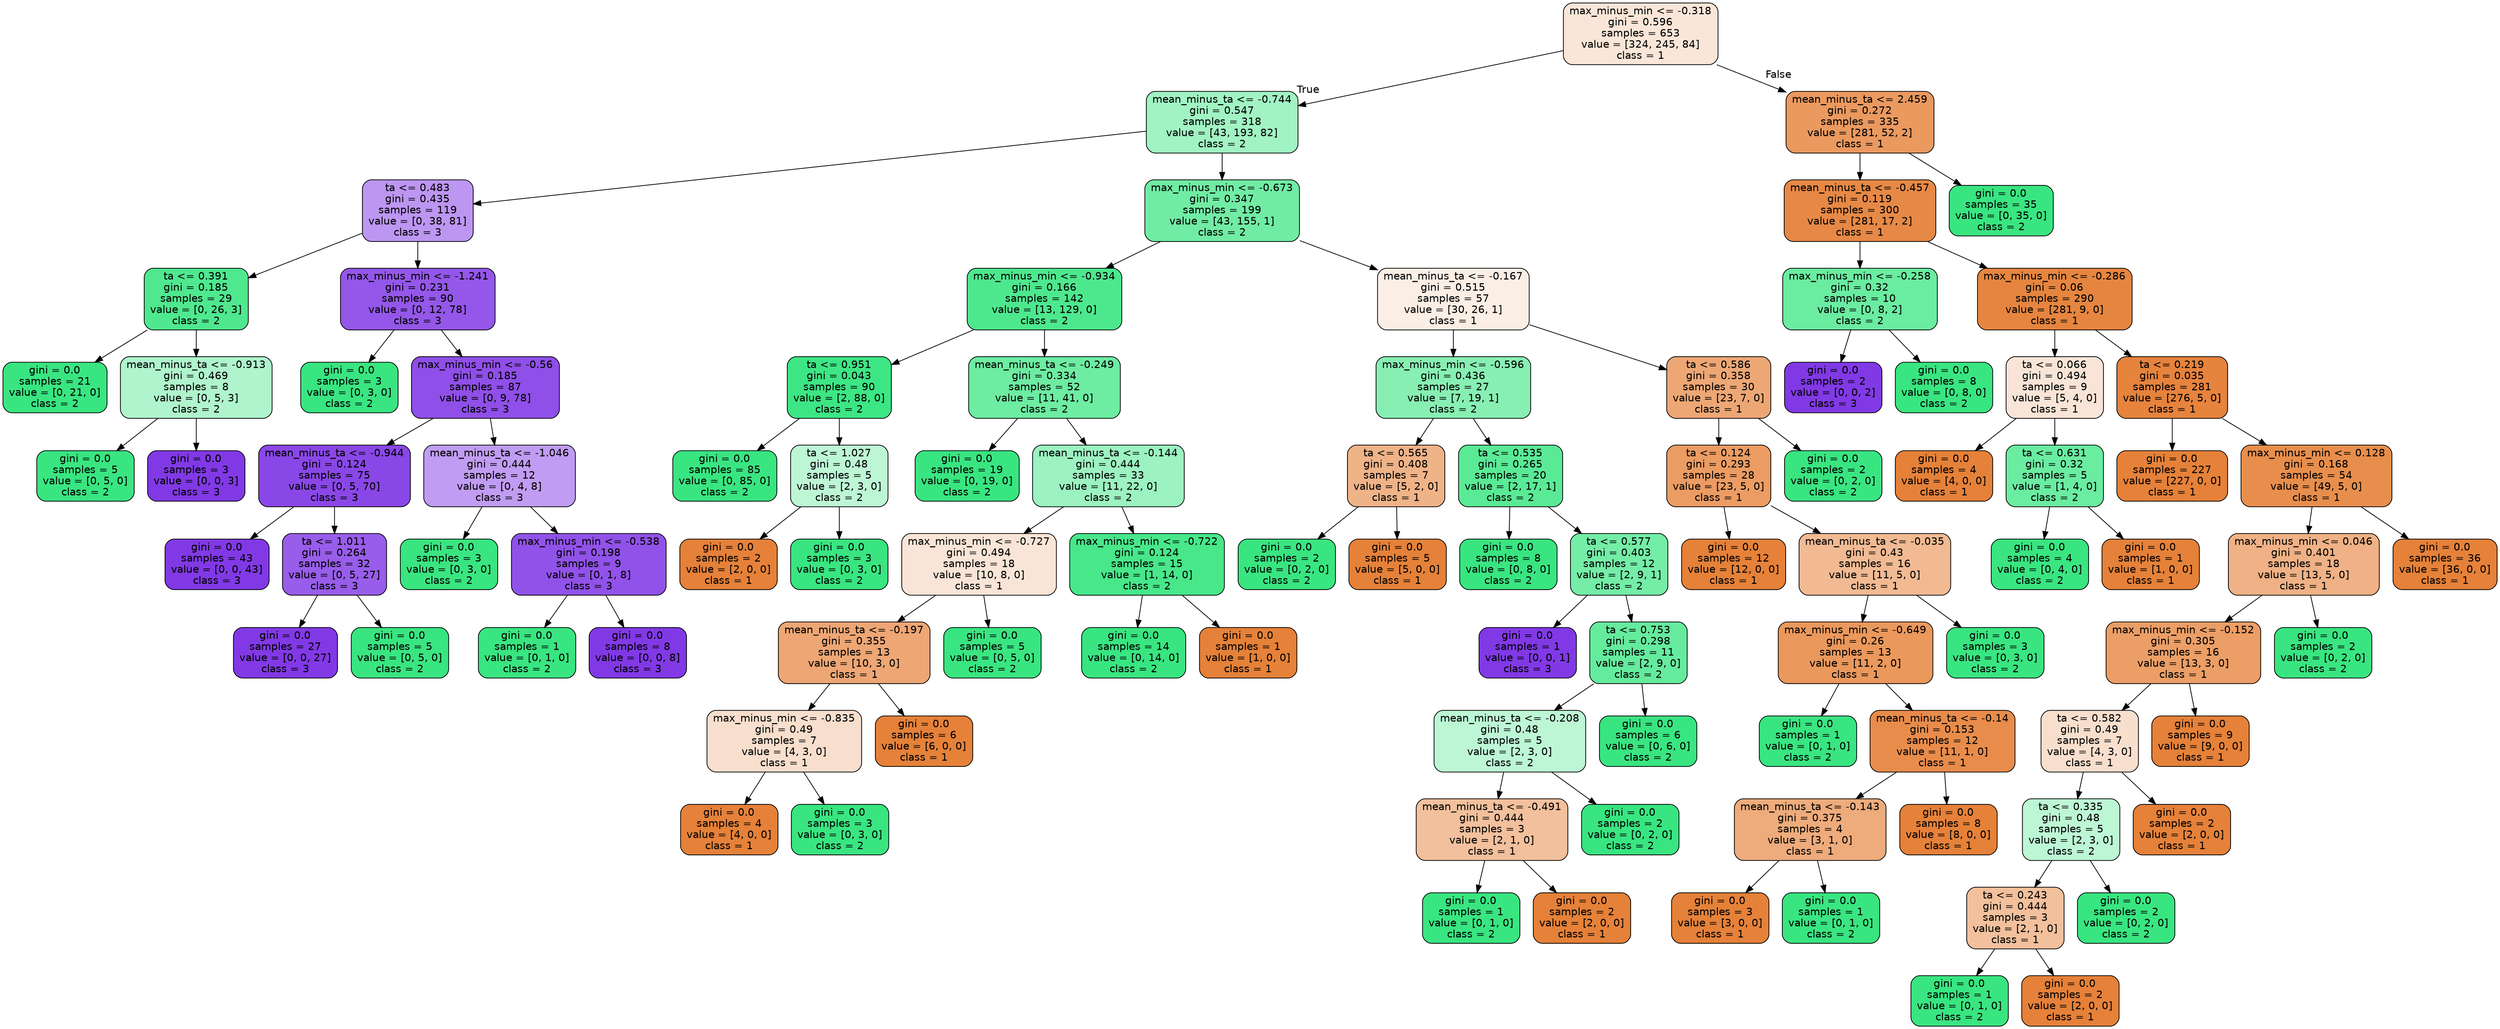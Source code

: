 digraph Tree {
node [shape=box, style="filled, rounded", color="black", fontname=helvetica] ;
edge [fontname=helvetica] ;
0 [label="max_minus_min <= -0.318\ngini = 0.596\nsamples = 653\nvalue = [324, 245, 84]\nclass = 1", fillcolor="#e5813931"] ;
1 [label="mean_minus_ta <= -0.744\ngini = 0.547\nsamples = 318\nvalue = [43, 193, 82]\nclass = 2", fillcolor="#39e58178"] ;
0 -> 1 [labeldistance=2.5, labelangle=45, headlabel="True"] ;
2 [label="ta <= 0.483\ngini = 0.435\nsamples = 119\nvalue = [0, 38, 81]\nclass = 3", fillcolor="#8139e587"] ;
1 -> 2 ;
3 [label="ta <= 0.391\ngini = 0.185\nsamples = 29\nvalue = [0, 26, 3]\nclass = 2", fillcolor="#39e581e2"] ;
2 -> 3 ;
4 [label="gini = 0.0\nsamples = 21\nvalue = [0, 21, 0]\nclass = 2", fillcolor="#39e581ff"] ;
3 -> 4 ;
5 [label="mean_minus_ta <= -0.913\ngini = 0.469\nsamples = 8\nvalue = [0, 5, 3]\nclass = 2", fillcolor="#39e58166"] ;
3 -> 5 ;
6 [label="gini = 0.0\nsamples = 5\nvalue = [0, 5, 0]\nclass = 2", fillcolor="#39e581ff"] ;
5 -> 6 ;
7 [label="gini = 0.0\nsamples = 3\nvalue = [0, 0, 3]\nclass = 3", fillcolor="#8139e5ff"] ;
5 -> 7 ;
8 [label="max_minus_min <= -1.241\ngini = 0.231\nsamples = 90\nvalue = [0, 12, 78]\nclass = 3", fillcolor="#8139e5d8"] ;
2 -> 8 ;
9 [label="gini = 0.0\nsamples = 3\nvalue = [0, 3, 0]\nclass = 2", fillcolor="#39e581ff"] ;
8 -> 9 ;
10 [label="max_minus_min <= -0.56\ngini = 0.185\nsamples = 87\nvalue = [0, 9, 78]\nclass = 3", fillcolor="#8139e5e2"] ;
8 -> 10 ;
11 [label="mean_minus_ta <= -0.944\ngini = 0.124\nsamples = 75\nvalue = [0, 5, 70]\nclass = 3", fillcolor="#8139e5ed"] ;
10 -> 11 ;
12 [label="gini = 0.0\nsamples = 43\nvalue = [0, 0, 43]\nclass = 3", fillcolor="#8139e5ff"] ;
11 -> 12 ;
13 [label="ta <= 1.011\ngini = 0.264\nsamples = 32\nvalue = [0, 5, 27]\nclass = 3", fillcolor="#8139e5d0"] ;
11 -> 13 ;
14 [label="gini = 0.0\nsamples = 27\nvalue = [0, 0, 27]\nclass = 3", fillcolor="#8139e5ff"] ;
13 -> 14 ;
15 [label="gini = 0.0\nsamples = 5\nvalue = [0, 5, 0]\nclass = 2", fillcolor="#39e581ff"] ;
13 -> 15 ;
16 [label="mean_minus_ta <= -1.046\ngini = 0.444\nsamples = 12\nvalue = [0, 4, 8]\nclass = 3", fillcolor="#8139e57f"] ;
10 -> 16 ;
17 [label="gini = 0.0\nsamples = 3\nvalue = [0, 3, 0]\nclass = 2", fillcolor="#39e581ff"] ;
16 -> 17 ;
18 [label="max_minus_min <= -0.538\ngini = 0.198\nsamples = 9\nvalue = [0, 1, 8]\nclass = 3", fillcolor="#8139e5df"] ;
16 -> 18 ;
19 [label="gini = 0.0\nsamples = 1\nvalue = [0, 1, 0]\nclass = 2", fillcolor="#39e581ff"] ;
18 -> 19 ;
20 [label="gini = 0.0\nsamples = 8\nvalue = [0, 0, 8]\nclass = 3", fillcolor="#8139e5ff"] ;
18 -> 20 ;
21 [label="max_minus_min <= -0.673\ngini = 0.347\nsamples = 199\nvalue = [43, 155, 1]\nclass = 2", fillcolor="#39e581b7"] ;
1 -> 21 ;
22 [label="max_minus_min <= -0.934\ngini = 0.166\nsamples = 142\nvalue = [13, 129, 0]\nclass = 2", fillcolor="#39e581e5"] ;
21 -> 22 ;
23 [label="ta <= 0.951\ngini = 0.043\nsamples = 90\nvalue = [2, 88, 0]\nclass = 2", fillcolor="#39e581f9"] ;
22 -> 23 ;
24 [label="gini = 0.0\nsamples = 85\nvalue = [0, 85, 0]\nclass = 2", fillcolor="#39e581ff"] ;
23 -> 24 ;
25 [label="ta <= 1.027\ngini = 0.48\nsamples = 5\nvalue = [2, 3, 0]\nclass = 2", fillcolor="#39e58155"] ;
23 -> 25 ;
26 [label="gini = 0.0\nsamples = 2\nvalue = [2, 0, 0]\nclass = 1", fillcolor="#e58139ff"] ;
25 -> 26 ;
27 [label="gini = 0.0\nsamples = 3\nvalue = [0, 3, 0]\nclass = 2", fillcolor="#39e581ff"] ;
25 -> 27 ;
28 [label="mean_minus_ta <= -0.249\ngini = 0.334\nsamples = 52\nvalue = [11, 41, 0]\nclass = 2", fillcolor="#39e581bb"] ;
22 -> 28 ;
29 [label="gini = 0.0\nsamples = 19\nvalue = [0, 19, 0]\nclass = 2", fillcolor="#39e581ff"] ;
28 -> 29 ;
30 [label="mean_minus_ta <= -0.144\ngini = 0.444\nsamples = 33\nvalue = [11, 22, 0]\nclass = 2", fillcolor="#39e5817f"] ;
28 -> 30 ;
31 [label="max_minus_min <= -0.727\ngini = 0.494\nsamples = 18\nvalue = [10, 8, 0]\nclass = 1", fillcolor="#e5813933"] ;
30 -> 31 ;
32 [label="mean_minus_ta <= -0.197\ngini = 0.355\nsamples = 13\nvalue = [10, 3, 0]\nclass = 1", fillcolor="#e58139b3"] ;
31 -> 32 ;
33 [label="max_minus_min <= -0.835\ngini = 0.49\nsamples = 7\nvalue = [4, 3, 0]\nclass = 1", fillcolor="#e5813940"] ;
32 -> 33 ;
34 [label="gini = 0.0\nsamples = 4\nvalue = [4, 0, 0]\nclass = 1", fillcolor="#e58139ff"] ;
33 -> 34 ;
35 [label="gini = 0.0\nsamples = 3\nvalue = [0, 3, 0]\nclass = 2", fillcolor="#39e581ff"] ;
33 -> 35 ;
36 [label="gini = 0.0\nsamples = 6\nvalue = [6, 0, 0]\nclass = 1", fillcolor="#e58139ff"] ;
32 -> 36 ;
37 [label="gini = 0.0\nsamples = 5\nvalue = [0, 5, 0]\nclass = 2", fillcolor="#39e581ff"] ;
31 -> 37 ;
38 [label="max_minus_min <= -0.722\ngini = 0.124\nsamples = 15\nvalue = [1, 14, 0]\nclass = 2", fillcolor="#39e581ed"] ;
30 -> 38 ;
39 [label="gini = 0.0\nsamples = 14\nvalue = [0, 14, 0]\nclass = 2", fillcolor="#39e581ff"] ;
38 -> 39 ;
40 [label="gini = 0.0\nsamples = 1\nvalue = [1, 0, 0]\nclass = 1", fillcolor="#e58139ff"] ;
38 -> 40 ;
41 [label="mean_minus_ta <= -0.167\ngini = 0.515\nsamples = 57\nvalue = [30, 26, 1]\nclass = 1", fillcolor="#e5813921"] ;
21 -> 41 ;
42 [label="max_minus_min <= -0.596\ngini = 0.436\nsamples = 27\nvalue = [7, 19, 1]\nclass = 2", fillcolor="#39e58199"] ;
41 -> 42 ;
43 [label="ta <= 0.565\ngini = 0.408\nsamples = 7\nvalue = [5, 2, 0]\nclass = 1", fillcolor="#e5813999"] ;
42 -> 43 ;
44 [label="gini = 0.0\nsamples = 2\nvalue = [0, 2, 0]\nclass = 2", fillcolor="#39e581ff"] ;
43 -> 44 ;
45 [label="gini = 0.0\nsamples = 5\nvalue = [5, 0, 0]\nclass = 1", fillcolor="#e58139ff"] ;
43 -> 45 ;
46 [label="ta <= 0.535\ngini = 0.265\nsamples = 20\nvalue = [2, 17, 1]\nclass = 2", fillcolor="#39e581d4"] ;
42 -> 46 ;
47 [label="gini = 0.0\nsamples = 8\nvalue = [0, 8, 0]\nclass = 2", fillcolor="#39e581ff"] ;
46 -> 47 ;
48 [label="ta <= 0.577\ngini = 0.403\nsamples = 12\nvalue = [2, 9, 1]\nclass = 2", fillcolor="#39e581b2"] ;
46 -> 48 ;
49 [label="gini = 0.0\nsamples = 1\nvalue = [0, 0, 1]\nclass = 3", fillcolor="#8139e5ff"] ;
48 -> 49 ;
50 [label="ta <= 0.753\ngini = 0.298\nsamples = 11\nvalue = [2, 9, 0]\nclass = 2", fillcolor="#39e581c6"] ;
48 -> 50 ;
51 [label="mean_minus_ta <= -0.208\ngini = 0.48\nsamples = 5\nvalue = [2, 3, 0]\nclass = 2", fillcolor="#39e58155"] ;
50 -> 51 ;
52 [label="mean_minus_ta <= -0.491\ngini = 0.444\nsamples = 3\nvalue = [2, 1, 0]\nclass = 1", fillcolor="#e581397f"] ;
51 -> 52 ;
53 [label="gini = 0.0\nsamples = 1\nvalue = [0, 1, 0]\nclass = 2", fillcolor="#39e581ff"] ;
52 -> 53 ;
54 [label="gini = 0.0\nsamples = 2\nvalue = [2, 0, 0]\nclass = 1", fillcolor="#e58139ff"] ;
52 -> 54 ;
55 [label="gini = 0.0\nsamples = 2\nvalue = [0, 2, 0]\nclass = 2", fillcolor="#39e581ff"] ;
51 -> 55 ;
56 [label="gini = 0.0\nsamples = 6\nvalue = [0, 6, 0]\nclass = 2", fillcolor="#39e581ff"] ;
50 -> 56 ;
57 [label="ta <= 0.586\ngini = 0.358\nsamples = 30\nvalue = [23, 7, 0]\nclass = 1", fillcolor="#e58139b1"] ;
41 -> 57 ;
58 [label="ta <= 0.124\ngini = 0.293\nsamples = 28\nvalue = [23, 5, 0]\nclass = 1", fillcolor="#e58139c8"] ;
57 -> 58 ;
59 [label="gini = 0.0\nsamples = 12\nvalue = [12, 0, 0]\nclass = 1", fillcolor="#e58139ff"] ;
58 -> 59 ;
60 [label="mean_minus_ta <= -0.035\ngini = 0.43\nsamples = 16\nvalue = [11, 5, 0]\nclass = 1", fillcolor="#e581398b"] ;
58 -> 60 ;
61 [label="max_minus_min <= -0.649\ngini = 0.26\nsamples = 13\nvalue = [11, 2, 0]\nclass = 1", fillcolor="#e58139d1"] ;
60 -> 61 ;
62 [label="gini = 0.0\nsamples = 1\nvalue = [0, 1, 0]\nclass = 2", fillcolor="#39e581ff"] ;
61 -> 62 ;
63 [label="mean_minus_ta <= -0.14\ngini = 0.153\nsamples = 12\nvalue = [11, 1, 0]\nclass = 1", fillcolor="#e58139e8"] ;
61 -> 63 ;
64 [label="mean_minus_ta <= -0.143\ngini = 0.375\nsamples = 4\nvalue = [3, 1, 0]\nclass = 1", fillcolor="#e58139aa"] ;
63 -> 64 ;
65 [label="gini = 0.0\nsamples = 3\nvalue = [3, 0, 0]\nclass = 1", fillcolor="#e58139ff"] ;
64 -> 65 ;
66 [label="gini = 0.0\nsamples = 1\nvalue = [0, 1, 0]\nclass = 2", fillcolor="#39e581ff"] ;
64 -> 66 ;
67 [label="gini = 0.0\nsamples = 8\nvalue = [8, 0, 0]\nclass = 1", fillcolor="#e58139ff"] ;
63 -> 67 ;
68 [label="gini = 0.0\nsamples = 3\nvalue = [0, 3, 0]\nclass = 2", fillcolor="#39e581ff"] ;
60 -> 68 ;
69 [label="gini = 0.0\nsamples = 2\nvalue = [0, 2, 0]\nclass = 2", fillcolor="#39e581ff"] ;
57 -> 69 ;
70 [label="mean_minus_ta <= 2.459\ngini = 0.272\nsamples = 335\nvalue = [281, 52, 2]\nclass = 1", fillcolor="#e58139ce"] ;
0 -> 70 [labeldistance=2.5, labelangle=-45, headlabel="False"] ;
71 [label="mean_minus_ta <= -0.457\ngini = 0.119\nsamples = 300\nvalue = [281, 17, 2]\nclass = 1", fillcolor="#e58139ee"] ;
70 -> 71 ;
72 [label="max_minus_min <= -0.258\ngini = 0.32\nsamples = 10\nvalue = [0, 8, 2]\nclass = 2", fillcolor="#39e581bf"] ;
71 -> 72 ;
73 [label="gini = 0.0\nsamples = 2\nvalue = [0, 0, 2]\nclass = 3", fillcolor="#8139e5ff"] ;
72 -> 73 ;
74 [label="gini = 0.0\nsamples = 8\nvalue = [0, 8, 0]\nclass = 2", fillcolor="#39e581ff"] ;
72 -> 74 ;
75 [label="max_minus_min <= -0.286\ngini = 0.06\nsamples = 290\nvalue = [281, 9, 0]\nclass = 1", fillcolor="#e58139f7"] ;
71 -> 75 ;
76 [label="ta <= 0.066\ngini = 0.494\nsamples = 9\nvalue = [5, 4, 0]\nclass = 1", fillcolor="#e5813933"] ;
75 -> 76 ;
77 [label="gini = 0.0\nsamples = 4\nvalue = [4, 0, 0]\nclass = 1", fillcolor="#e58139ff"] ;
76 -> 77 ;
78 [label="ta <= 0.631\ngini = 0.32\nsamples = 5\nvalue = [1, 4, 0]\nclass = 2", fillcolor="#39e581bf"] ;
76 -> 78 ;
79 [label="gini = 0.0\nsamples = 4\nvalue = [0, 4, 0]\nclass = 2", fillcolor="#39e581ff"] ;
78 -> 79 ;
80 [label="gini = 0.0\nsamples = 1\nvalue = [1, 0, 0]\nclass = 1", fillcolor="#e58139ff"] ;
78 -> 80 ;
81 [label="ta <= 0.219\ngini = 0.035\nsamples = 281\nvalue = [276, 5, 0]\nclass = 1", fillcolor="#e58139fa"] ;
75 -> 81 ;
82 [label="gini = 0.0\nsamples = 227\nvalue = [227, 0, 0]\nclass = 1", fillcolor="#e58139ff"] ;
81 -> 82 ;
83 [label="max_minus_min <= 0.128\ngini = 0.168\nsamples = 54\nvalue = [49, 5, 0]\nclass = 1", fillcolor="#e58139e5"] ;
81 -> 83 ;
84 [label="max_minus_min <= 0.046\ngini = 0.401\nsamples = 18\nvalue = [13, 5, 0]\nclass = 1", fillcolor="#e581399d"] ;
83 -> 84 ;
85 [label="max_minus_min <= -0.152\ngini = 0.305\nsamples = 16\nvalue = [13, 3, 0]\nclass = 1", fillcolor="#e58139c4"] ;
84 -> 85 ;
86 [label="ta <= 0.582\ngini = 0.49\nsamples = 7\nvalue = [4, 3, 0]\nclass = 1", fillcolor="#e5813940"] ;
85 -> 86 ;
87 [label="ta <= 0.335\ngini = 0.48\nsamples = 5\nvalue = [2, 3, 0]\nclass = 2", fillcolor="#39e58155"] ;
86 -> 87 ;
88 [label="ta <= 0.243\ngini = 0.444\nsamples = 3\nvalue = [2, 1, 0]\nclass = 1", fillcolor="#e581397f"] ;
87 -> 88 ;
89 [label="gini = 0.0\nsamples = 1\nvalue = [0, 1, 0]\nclass = 2", fillcolor="#39e581ff"] ;
88 -> 89 ;
90 [label="gini = 0.0\nsamples = 2\nvalue = [2, 0, 0]\nclass = 1", fillcolor="#e58139ff"] ;
88 -> 90 ;
91 [label="gini = 0.0\nsamples = 2\nvalue = [0, 2, 0]\nclass = 2", fillcolor="#39e581ff"] ;
87 -> 91 ;
92 [label="gini = 0.0\nsamples = 2\nvalue = [2, 0, 0]\nclass = 1", fillcolor="#e58139ff"] ;
86 -> 92 ;
93 [label="gini = 0.0\nsamples = 9\nvalue = [9, 0, 0]\nclass = 1", fillcolor="#e58139ff"] ;
85 -> 93 ;
94 [label="gini = 0.0\nsamples = 2\nvalue = [0, 2, 0]\nclass = 2", fillcolor="#39e581ff"] ;
84 -> 94 ;
95 [label="gini = 0.0\nsamples = 36\nvalue = [36, 0, 0]\nclass = 1", fillcolor="#e58139ff"] ;
83 -> 95 ;
96 [label="gini = 0.0\nsamples = 35\nvalue = [0, 35, 0]\nclass = 2", fillcolor="#39e581ff"] ;
70 -> 96 ;
}